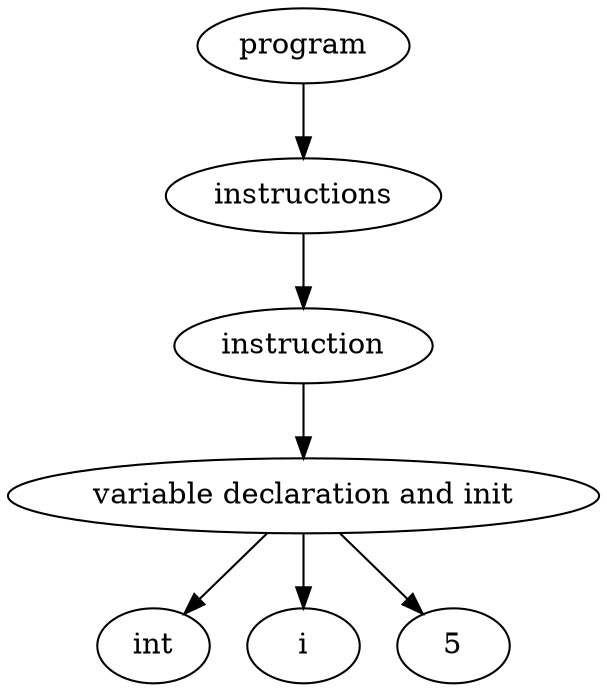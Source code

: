 digraph "Abstract Syntax Tree" {
	140645587936496 [label=int]
	140645587935824 -> 140645587936496
	140645587936928 [label=i]
	140645587935824 -> 140645587936928
	140645587936688 [label=5]
	140645587935824 -> 140645587936688
	140645587935824 [label="variable declaration and init"]
	140645587939088 -> 140645587935824
	140645587939088 [label=instruction]
	140645587937888 -> 140645587939088
	140645587937888 [label=instructions]
	140645587937840 -> 140645587937888
	140645587937840 [label=program]
}
